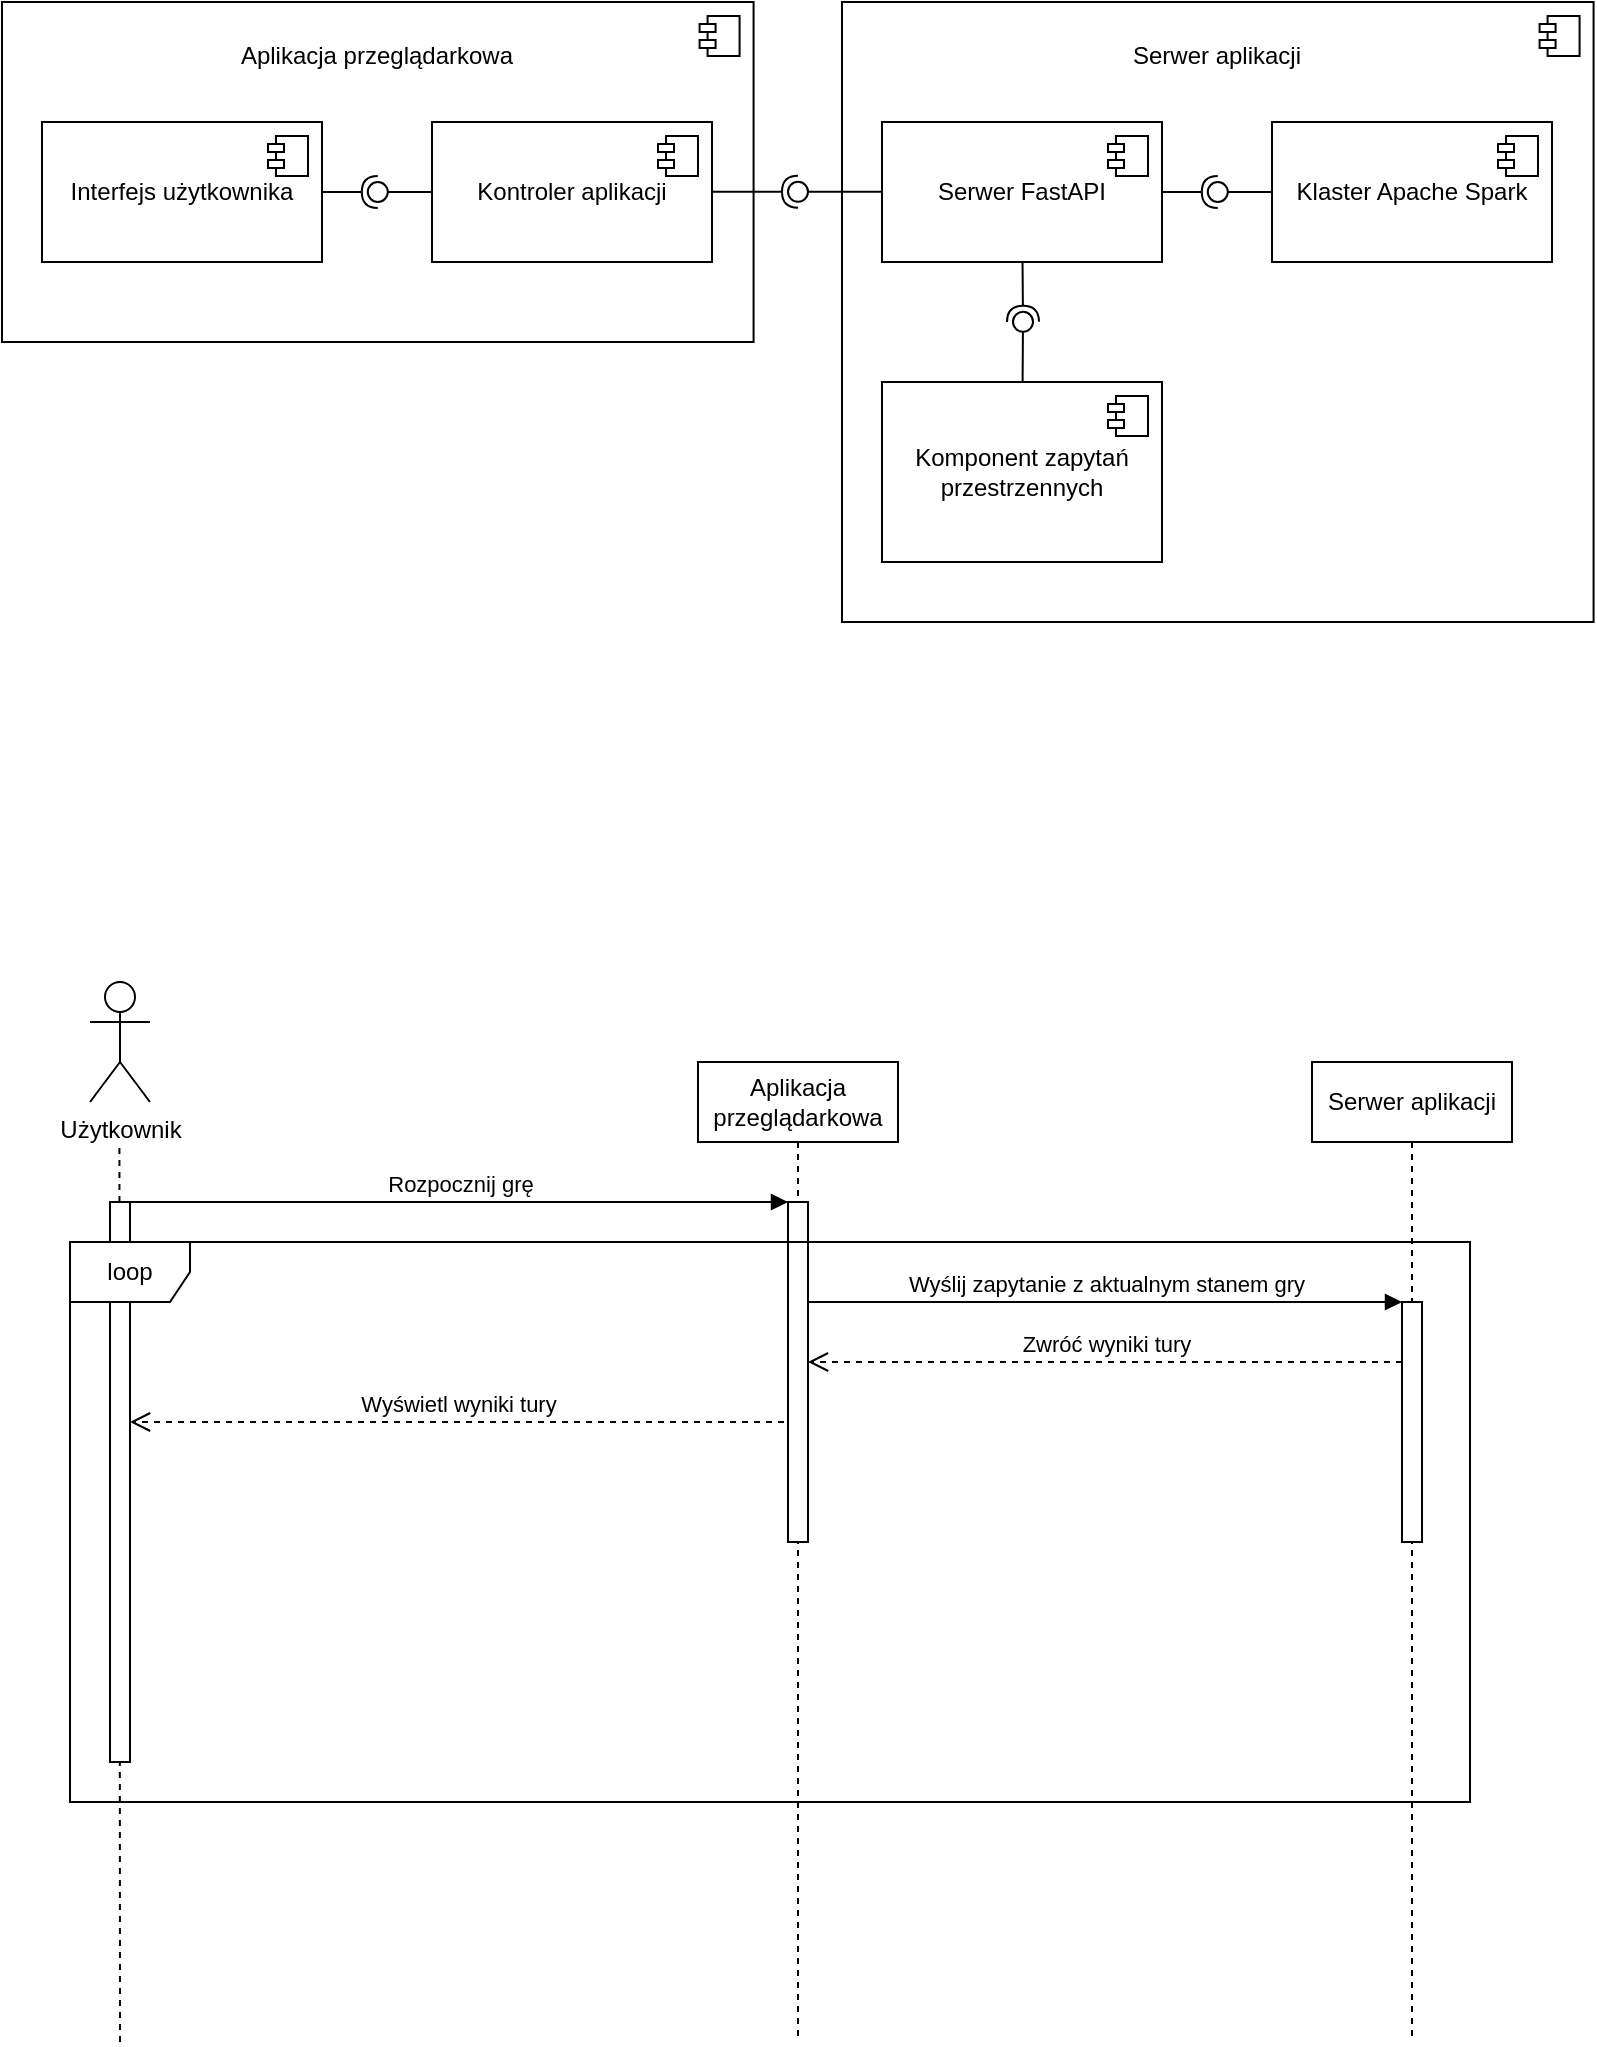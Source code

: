 <mxfile version="27.1.3">
  <diagram name="Page-1" id="DDE_P8cg3vUPYPFOmgAO">
    <mxGraphModel dx="815" dy="518" grid="1" gridSize="10" guides="1" tooltips="1" connect="1" arrows="1" fold="1" page="1" pageScale="1" pageWidth="827" pageHeight="1169" math="1" shadow="0">
      <root>
        <mxCell id="0" />
        <mxCell id="1" parent="0" />
        <mxCell id="GIuxkB_nh06wqcdbbJOn-50" value="" style="html=1;dropTarget=0;whiteSpace=wrap;" vertex="1" parent="1">
          <mxGeometry x="16" y="10" width="375.79" height="170" as="geometry" />
        </mxCell>
        <mxCell id="GIuxkB_nh06wqcdbbJOn-51" value="" style="shape=module;jettyWidth=8;jettyHeight=4;" vertex="1" parent="GIuxkB_nh06wqcdbbJOn-50">
          <mxGeometry x="1" width="20" height="20" relative="1" as="geometry">
            <mxPoint x="-27" y="7" as="offset" />
          </mxGeometry>
        </mxCell>
        <mxCell id="GIuxkB_nh06wqcdbbJOn-52" value="Interfejs użytkownika" style="html=1;dropTarget=0;whiteSpace=wrap;" vertex="1" parent="1">
          <mxGeometry x="36" y="70" width="140" height="70" as="geometry" />
        </mxCell>
        <mxCell id="GIuxkB_nh06wqcdbbJOn-53" value="" style="shape=module;jettyWidth=8;jettyHeight=4;" vertex="1" parent="GIuxkB_nh06wqcdbbJOn-52">
          <mxGeometry x="1" width="20" height="20" relative="1" as="geometry">
            <mxPoint x="-27" y="7" as="offset" />
          </mxGeometry>
        </mxCell>
        <mxCell id="GIuxkB_nh06wqcdbbJOn-54" value="&lt;div&gt;Kontroler aplikacji&lt;/div&gt;" style="html=1;dropTarget=0;whiteSpace=wrap;" vertex="1" parent="1">
          <mxGeometry x="231" y="70" width="140" height="70" as="geometry" />
        </mxCell>
        <mxCell id="GIuxkB_nh06wqcdbbJOn-55" value="" style="shape=module;jettyWidth=8;jettyHeight=4;" vertex="1" parent="GIuxkB_nh06wqcdbbJOn-54">
          <mxGeometry x="1" width="20" height="20" relative="1" as="geometry">
            <mxPoint x="-27" y="7" as="offset" />
          </mxGeometry>
        </mxCell>
        <mxCell id="GIuxkB_nh06wqcdbbJOn-56" value="Aplikacja przeglądarkowa" style="text;strokeColor=none;align=center;fillColor=none;html=1;verticalAlign=middle;whiteSpace=wrap;rounded=0;" vertex="1" parent="1">
          <mxGeometry x="129.4" y="20" width="149" height="33" as="geometry" />
        </mxCell>
        <mxCell id="GIuxkB_nh06wqcdbbJOn-57" value="" style="rounded=0;orthogonalLoop=1;jettySize=auto;html=1;endArrow=halfCircle;endFill=0;endSize=6;strokeWidth=1;sketch=0;" edge="1" parent="1" source="GIuxkB_nh06wqcdbbJOn-52" target="GIuxkB_nh06wqcdbbJOn-59">
          <mxGeometry relative="1" as="geometry">
            <mxPoint x="206" y="120" as="sourcePoint" />
          </mxGeometry>
        </mxCell>
        <mxCell id="GIuxkB_nh06wqcdbbJOn-58" value="" style="rounded=0;orthogonalLoop=1;jettySize=auto;html=1;endArrow=oval;endFill=0;sketch=0;sourcePerimeterSpacing=0;targetPerimeterSpacing=0;endSize=10;" edge="1" parent="1" source="GIuxkB_nh06wqcdbbJOn-54" target="GIuxkB_nh06wqcdbbJOn-59">
          <mxGeometry relative="1" as="geometry">
            <mxPoint x="246" y="120" as="sourcePoint" />
          </mxGeometry>
        </mxCell>
        <mxCell id="GIuxkB_nh06wqcdbbJOn-59" value="" style="ellipse;whiteSpace=wrap;html=1;align=center;aspect=fixed;fillColor=none;strokeColor=none;resizable=0;perimeter=centerPerimeter;rotatable=0;allowArrows=0;points=[];outlineConnect=1;" vertex="1" parent="1">
          <mxGeometry x="198.9" y="100" width="10" height="10" as="geometry" />
        </mxCell>
        <mxCell id="GIuxkB_nh06wqcdbbJOn-60" value="" style="html=1;dropTarget=0;whiteSpace=wrap;" vertex="1" parent="1">
          <mxGeometry x="436" y="10" width="375.79" height="310" as="geometry" />
        </mxCell>
        <mxCell id="GIuxkB_nh06wqcdbbJOn-61" value="" style="shape=module;jettyWidth=8;jettyHeight=4;" vertex="1" parent="GIuxkB_nh06wqcdbbJOn-60">
          <mxGeometry x="1" width="20" height="20" relative="1" as="geometry">
            <mxPoint x="-27" y="7" as="offset" />
          </mxGeometry>
        </mxCell>
        <mxCell id="GIuxkB_nh06wqcdbbJOn-62" value="Serwer FastAPI" style="html=1;dropTarget=0;whiteSpace=wrap;" vertex="1" parent="1">
          <mxGeometry x="456" y="70" width="140" height="70" as="geometry" />
        </mxCell>
        <mxCell id="GIuxkB_nh06wqcdbbJOn-63" value="" style="shape=module;jettyWidth=8;jettyHeight=4;" vertex="1" parent="GIuxkB_nh06wqcdbbJOn-62">
          <mxGeometry x="1" width="20" height="20" relative="1" as="geometry">
            <mxPoint x="-27" y="7" as="offset" />
          </mxGeometry>
        </mxCell>
        <mxCell id="GIuxkB_nh06wqcdbbJOn-64" value="Klaster Apache Spark" style="html=1;dropTarget=0;whiteSpace=wrap;" vertex="1" parent="1">
          <mxGeometry x="651" y="70" width="140" height="70" as="geometry" />
        </mxCell>
        <mxCell id="GIuxkB_nh06wqcdbbJOn-65" value="" style="shape=module;jettyWidth=8;jettyHeight=4;" vertex="1" parent="GIuxkB_nh06wqcdbbJOn-64">
          <mxGeometry x="1" width="20" height="20" relative="1" as="geometry">
            <mxPoint x="-27" y="7" as="offset" />
          </mxGeometry>
        </mxCell>
        <mxCell id="GIuxkB_nh06wqcdbbJOn-66" value="Serwer aplikacji" style="text;strokeColor=none;align=center;fillColor=none;html=1;verticalAlign=middle;whiteSpace=wrap;rounded=0;" vertex="1" parent="1">
          <mxGeometry x="549.4" y="20" width="149" height="33" as="geometry" />
        </mxCell>
        <mxCell id="GIuxkB_nh06wqcdbbJOn-67" value="" style="rounded=0;orthogonalLoop=1;jettySize=auto;html=1;endArrow=halfCircle;endFill=0;endSize=6;strokeWidth=1;sketch=0;" edge="1" parent="1" source="GIuxkB_nh06wqcdbbJOn-62" target="GIuxkB_nh06wqcdbbJOn-69">
          <mxGeometry relative="1" as="geometry">
            <mxPoint x="626" y="120" as="sourcePoint" />
          </mxGeometry>
        </mxCell>
        <mxCell id="GIuxkB_nh06wqcdbbJOn-68" value="" style="rounded=0;orthogonalLoop=1;jettySize=auto;html=1;endArrow=oval;endFill=0;sketch=0;sourcePerimeterSpacing=0;targetPerimeterSpacing=0;endSize=10;" edge="1" parent="1" source="GIuxkB_nh06wqcdbbJOn-64" target="GIuxkB_nh06wqcdbbJOn-69">
          <mxGeometry relative="1" as="geometry">
            <mxPoint x="666" y="120" as="sourcePoint" />
          </mxGeometry>
        </mxCell>
        <mxCell id="GIuxkB_nh06wqcdbbJOn-69" value="" style="ellipse;whiteSpace=wrap;html=1;align=center;aspect=fixed;fillColor=none;strokeColor=none;resizable=0;perimeter=centerPerimeter;rotatable=0;allowArrows=0;points=[];outlineConnect=1;" vertex="1" parent="1">
          <mxGeometry x="618.9" y="100" width="10" height="10" as="geometry" />
        </mxCell>
        <mxCell id="GIuxkB_nh06wqcdbbJOn-72" value="" style="rounded=0;orthogonalLoop=1;jettySize=auto;html=1;endArrow=halfCircle;endFill=0;endSize=6;strokeWidth=1;sketch=0;" edge="1" parent="1" source="GIuxkB_nh06wqcdbbJOn-54">
          <mxGeometry relative="1" as="geometry">
            <mxPoint x="386" y="104.89" as="sourcePoint" />
            <mxPoint x="414" y="104.89" as="targetPoint" />
          </mxGeometry>
        </mxCell>
        <mxCell id="GIuxkB_nh06wqcdbbJOn-73" value="" style="rounded=0;orthogonalLoop=1;jettySize=auto;html=1;endArrow=oval;endFill=0;sketch=0;sourcePerimeterSpacing=0;targetPerimeterSpacing=0;endSize=10;" edge="1" parent="1" source="GIuxkB_nh06wqcdbbJOn-62">
          <mxGeometry relative="1" as="geometry">
            <mxPoint x="441" y="104.89" as="sourcePoint" />
            <mxPoint x="414" y="104.89" as="targetPoint" />
          </mxGeometry>
        </mxCell>
        <mxCell id="GIuxkB_nh06wqcdbbJOn-74" value="Komponent zapytań przestrzennych" style="html=1;dropTarget=0;whiteSpace=wrap;" vertex="1" parent="1">
          <mxGeometry x="456" y="200" width="140" height="90" as="geometry" />
        </mxCell>
        <mxCell id="GIuxkB_nh06wqcdbbJOn-75" value="" style="shape=module;jettyWidth=8;jettyHeight=4;" vertex="1" parent="GIuxkB_nh06wqcdbbJOn-74">
          <mxGeometry x="1" width="20" height="20" relative="1" as="geometry">
            <mxPoint x="-27" y="7" as="offset" />
          </mxGeometry>
        </mxCell>
        <mxCell id="GIuxkB_nh06wqcdbbJOn-76" value="" style="rounded=0;orthogonalLoop=1;jettySize=auto;html=1;endArrow=halfCircle;endFill=0;endSize=6;strokeWidth=1;sketch=0;" edge="1" parent="1" source="GIuxkB_nh06wqcdbbJOn-62">
          <mxGeometry relative="1" as="geometry">
            <mxPoint x="498.5" y="169.9" as="sourcePoint" />
            <mxPoint x="526.5" y="169.9" as="targetPoint" />
          </mxGeometry>
        </mxCell>
        <mxCell id="GIuxkB_nh06wqcdbbJOn-77" value="" style="rounded=0;orthogonalLoop=1;jettySize=auto;html=1;endArrow=oval;endFill=0;sketch=0;sourcePerimeterSpacing=0;targetPerimeterSpacing=0;endSize=10;" edge="1" parent="1" source="GIuxkB_nh06wqcdbbJOn-74">
          <mxGeometry relative="1" as="geometry">
            <mxPoint x="553.5" y="169.9" as="sourcePoint" />
            <mxPoint x="526.5" y="169.9" as="targetPoint" />
          </mxGeometry>
        </mxCell>
        <mxCell id="GIuxkB_nh06wqcdbbJOn-78" value="Użytkownik" style="shape=umlActor;verticalLabelPosition=bottom;verticalAlign=top;html=1;" vertex="1" parent="1">
          <mxGeometry x="60" y="500" width="30" height="60" as="geometry" />
        </mxCell>
        <mxCell id="GIuxkB_nh06wqcdbbJOn-85" value="Serwer aplikacji" style="shape=umlLifeline;perimeter=lifelinePerimeter;whiteSpace=wrap;html=1;container=1;dropTarget=0;collapsible=0;recursiveResize=0;outlineConnect=0;portConstraint=eastwest;newEdgeStyle={&quot;edgeStyle&quot;:&quot;elbowEdgeStyle&quot;,&quot;elbow&quot;:&quot;vertical&quot;,&quot;curved&quot;:0,&quot;rounded&quot;:0};" vertex="1" parent="1">
          <mxGeometry x="671" y="540" width="100" height="490" as="geometry" />
        </mxCell>
        <mxCell id="GIuxkB_nh06wqcdbbJOn-91" value="" style="html=1;points=[[0,0,0,0,5],[0,1,0,0,-5],[1,0,0,0,5],[1,1,0,0,-5]];perimeter=orthogonalPerimeter;outlineConnect=0;targetShapes=umlLifeline;portConstraint=eastwest;newEdgeStyle={&quot;curved&quot;:0,&quot;rounded&quot;:0};" vertex="1" parent="GIuxkB_nh06wqcdbbJOn-85">
          <mxGeometry x="45" y="120" width="10" height="120" as="geometry" />
        </mxCell>
        <mxCell id="GIuxkB_nh06wqcdbbJOn-87" value="Aplikacja przeglądarkowa" style="shape=umlLifeline;perimeter=lifelinePerimeter;whiteSpace=wrap;html=1;container=1;dropTarget=0;collapsible=0;recursiveResize=0;outlineConnect=0;portConstraint=eastwest;newEdgeStyle={&quot;edgeStyle&quot;:&quot;elbowEdgeStyle&quot;,&quot;elbow&quot;:&quot;vertical&quot;,&quot;curved&quot;:0,&quot;rounded&quot;:0};" vertex="1" parent="1">
          <mxGeometry x="364" y="540" width="100" height="490" as="geometry" />
        </mxCell>
        <mxCell id="GIuxkB_nh06wqcdbbJOn-88" value="" style="html=1;points=[[0,0,0,0,5],[0,1,0,0,-5],[1,0,0,0,5],[1,1,0,0,-5]];perimeter=orthogonalPerimeter;outlineConnect=0;targetShapes=umlLifeline;portConstraint=eastwest;newEdgeStyle={&quot;curved&quot;:0,&quot;rounded&quot;:0};" vertex="1" parent="GIuxkB_nh06wqcdbbJOn-87">
          <mxGeometry x="45" y="70" width="10" height="170" as="geometry" />
        </mxCell>
        <mxCell id="GIuxkB_nh06wqcdbbJOn-90" value="" style="endArrow=none;dashed=1;html=1;rounded=0;" edge="1" parent="1">
          <mxGeometry width="50" height="50" relative="1" as="geometry">
            <mxPoint x="75" y="1030" as="sourcePoint" />
            <mxPoint x="74.71" y="580" as="targetPoint" />
          </mxGeometry>
        </mxCell>
        <mxCell id="GIuxkB_nh06wqcdbbJOn-92" value="" style="html=1;points=[[0,0,0,0,5],[0,1,0,0,-5],[1,0,0,0,5],[1,1,0,0,-5]];perimeter=orthogonalPerimeter;outlineConnect=0;targetShapes=umlLifeline;portConstraint=eastwest;newEdgeStyle={&quot;curved&quot;:0,&quot;rounded&quot;:0};" vertex="1" parent="1">
          <mxGeometry x="70" y="610" width="10" height="280" as="geometry" />
        </mxCell>
        <mxCell id="GIuxkB_nh06wqcdbbJOn-93" value="Zwróć wyniki tury" style="html=1;verticalAlign=bottom;endArrow=open;dashed=1;endSize=8;curved=0;rounded=0;" edge="1" parent="1">
          <mxGeometry relative="1" as="geometry">
            <mxPoint x="716" y="690" as="sourcePoint" />
            <mxPoint x="419" y="690" as="targetPoint" />
          </mxGeometry>
        </mxCell>
        <mxCell id="GIuxkB_nh06wqcdbbJOn-94" value="Rozpocznij grę" style="html=1;verticalAlign=bottom;endArrow=block;curved=0;rounded=0;" edge="1" parent="1">
          <mxGeometry width="80" relative="1" as="geometry">
            <mxPoint x="80" y="610" as="sourcePoint" />
            <mxPoint x="409" y="610" as="targetPoint" />
          </mxGeometry>
        </mxCell>
        <mxCell id="GIuxkB_nh06wqcdbbJOn-95" value="Wyślij zapytanie z aktualnym stanem gry" style="html=1;verticalAlign=bottom;endArrow=block;curved=0;rounded=0;" edge="1" parent="1">
          <mxGeometry x="0.001" width="80" relative="1" as="geometry">
            <mxPoint x="419" y="660" as="sourcePoint" />
            <mxPoint x="716.0" y="660" as="targetPoint" />
            <mxPoint as="offset" />
          </mxGeometry>
        </mxCell>
        <mxCell id="GIuxkB_nh06wqcdbbJOn-99" value="loop" style="shape=umlFrame;whiteSpace=wrap;html=1;pointerEvents=0;" vertex="1" parent="1">
          <mxGeometry x="50" y="630" width="700" height="280" as="geometry" />
        </mxCell>
        <mxCell id="GIuxkB_nh06wqcdbbJOn-100" value="Wyświetl wyniki tury" style="html=1;verticalAlign=bottom;endArrow=open;dashed=1;endSize=8;curved=0;rounded=0;" edge="1" parent="1" target="GIuxkB_nh06wqcdbbJOn-92">
          <mxGeometry relative="1" as="geometry">
            <mxPoint x="407" y="720" as="sourcePoint" />
            <mxPoint x="110" y="720" as="targetPoint" />
          </mxGeometry>
        </mxCell>
      </root>
    </mxGraphModel>
  </diagram>
</mxfile>
